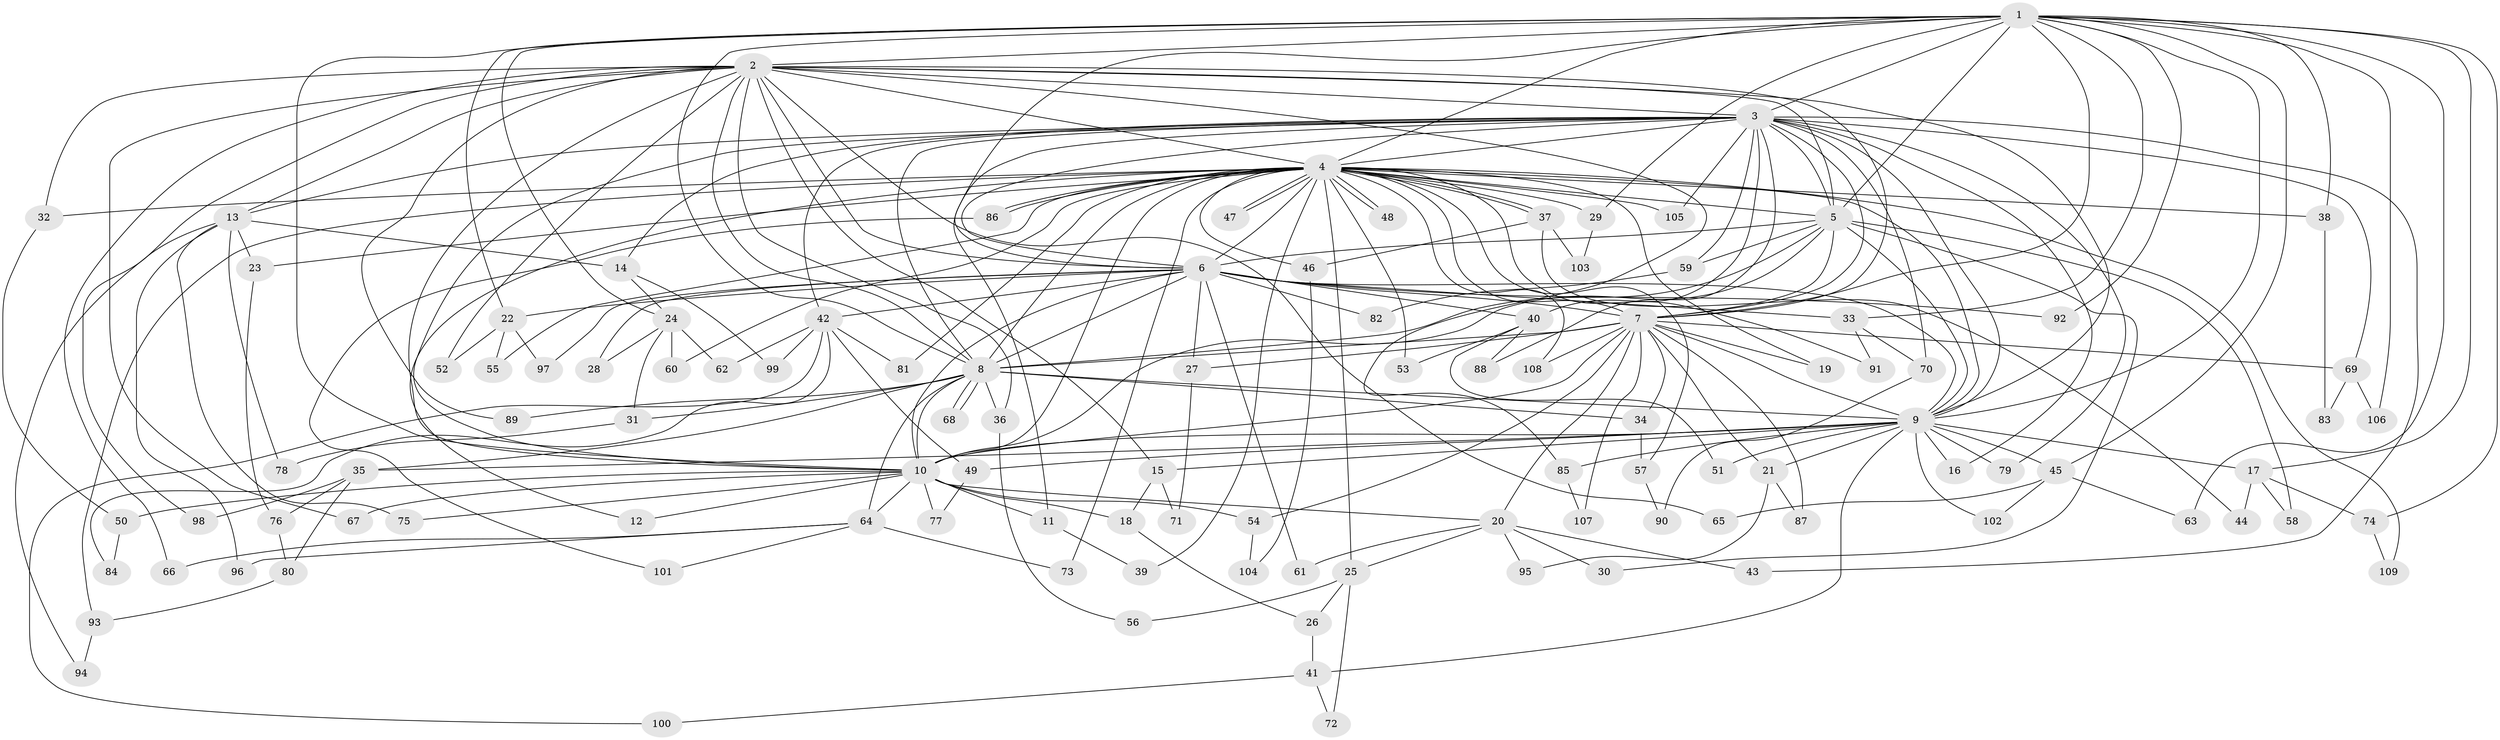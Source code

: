 // Generated by graph-tools (version 1.1) at 2025/34/03/09/25 02:34:59]
// undirected, 109 vertices, 243 edges
graph export_dot {
graph [start="1"]
  node [color=gray90,style=filled];
  1;
  2;
  3;
  4;
  5;
  6;
  7;
  8;
  9;
  10;
  11;
  12;
  13;
  14;
  15;
  16;
  17;
  18;
  19;
  20;
  21;
  22;
  23;
  24;
  25;
  26;
  27;
  28;
  29;
  30;
  31;
  32;
  33;
  34;
  35;
  36;
  37;
  38;
  39;
  40;
  41;
  42;
  43;
  44;
  45;
  46;
  47;
  48;
  49;
  50;
  51;
  52;
  53;
  54;
  55;
  56;
  57;
  58;
  59;
  60;
  61;
  62;
  63;
  64;
  65;
  66;
  67;
  68;
  69;
  70;
  71;
  72;
  73;
  74;
  75;
  76;
  77;
  78;
  79;
  80;
  81;
  82;
  83;
  84;
  85;
  86;
  87;
  88;
  89;
  90;
  91;
  92;
  93;
  94;
  95;
  96;
  97;
  98;
  99;
  100;
  101;
  102;
  103;
  104;
  105;
  106;
  107;
  108;
  109;
  1 -- 2;
  1 -- 3;
  1 -- 4;
  1 -- 5;
  1 -- 6;
  1 -- 7;
  1 -- 8;
  1 -- 9;
  1 -- 10;
  1 -- 17;
  1 -- 22;
  1 -- 24;
  1 -- 29;
  1 -- 33;
  1 -- 38;
  1 -- 45;
  1 -- 63;
  1 -- 74;
  1 -- 92;
  1 -- 106;
  2 -- 3;
  2 -- 4;
  2 -- 5;
  2 -- 6;
  2 -- 7;
  2 -- 8;
  2 -- 9;
  2 -- 10;
  2 -- 13;
  2 -- 15;
  2 -- 32;
  2 -- 36;
  2 -- 52;
  2 -- 65;
  2 -- 66;
  2 -- 67;
  2 -- 85;
  2 -- 89;
  2 -- 98;
  3 -- 4;
  3 -- 5;
  3 -- 6;
  3 -- 7;
  3 -- 8;
  3 -- 9;
  3 -- 10;
  3 -- 11;
  3 -- 13;
  3 -- 14;
  3 -- 16;
  3 -- 40;
  3 -- 42;
  3 -- 43;
  3 -- 59;
  3 -- 69;
  3 -- 70;
  3 -- 79;
  3 -- 88;
  3 -- 105;
  4 -- 5;
  4 -- 6;
  4 -- 7;
  4 -- 8;
  4 -- 9;
  4 -- 10;
  4 -- 12;
  4 -- 19;
  4 -- 23;
  4 -- 25;
  4 -- 29;
  4 -- 32;
  4 -- 37;
  4 -- 37;
  4 -- 38;
  4 -- 39;
  4 -- 46;
  4 -- 47;
  4 -- 47;
  4 -- 48;
  4 -- 48;
  4 -- 53;
  4 -- 55;
  4 -- 57;
  4 -- 60;
  4 -- 73;
  4 -- 81;
  4 -- 86;
  4 -- 86;
  4 -- 91;
  4 -- 93;
  4 -- 105;
  4 -- 108;
  4 -- 109;
  5 -- 6;
  5 -- 7;
  5 -- 8;
  5 -- 9;
  5 -- 10;
  5 -- 30;
  5 -- 58;
  5 -- 59;
  6 -- 7;
  6 -- 8;
  6 -- 9;
  6 -- 10;
  6 -- 22;
  6 -- 27;
  6 -- 28;
  6 -- 33;
  6 -- 40;
  6 -- 42;
  6 -- 61;
  6 -- 82;
  6 -- 92;
  6 -- 97;
  7 -- 8;
  7 -- 9;
  7 -- 10;
  7 -- 19;
  7 -- 20;
  7 -- 21;
  7 -- 27;
  7 -- 34;
  7 -- 54;
  7 -- 69;
  7 -- 87;
  7 -- 107;
  7 -- 108;
  8 -- 9;
  8 -- 10;
  8 -- 31;
  8 -- 34;
  8 -- 35;
  8 -- 36;
  8 -- 64;
  8 -- 68;
  8 -- 68;
  8 -- 89;
  9 -- 10;
  9 -- 15;
  9 -- 16;
  9 -- 17;
  9 -- 21;
  9 -- 35;
  9 -- 41;
  9 -- 45;
  9 -- 49;
  9 -- 51;
  9 -- 79;
  9 -- 85;
  9 -- 102;
  10 -- 11;
  10 -- 12;
  10 -- 18;
  10 -- 20;
  10 -- 50;
  10 -- 54;
  10 -- 64;
  10 -- 67;
  10 -- 75;
  10 -- 77;
  11 -- 39;
  13 -- 14;
  13 -- 23;
  13 -- 75;
  13 -- 78;
  13 -- 94;
  13 -- 96;
  14 -- 24;
  14 -- 99;
  15 -- 18;
  15 -- 71;
  17 -- 44;
  17 -- 58;
  17 -- 74;
  18 -- 26;
  20 -- 25;
  20 -- 30;
  20 -- 43;
  20 -- 61;
  20 -- 95;
  21 -- 87;
  21 -- 95;
  22 -- 52;
  22 -- 55;
  22 -- 97;
  23 -- 76;
  24 -- 28;
  24 -- 31;
  24 -- 60;
  24 -- 62;
  25 -- 26;
  25 -- 56;
  25 -- 72;
  26 -- 41;
  27 -- 71;
  29 -- 103;
  31 -- 78;
  32 -- 50;
  33 -- 70;
  33 -- 91;
  34 -- 57;
  35 -- 76;
  35 -- 80;
  35 -- 98;
  36 -- 56;
  37 -- 44;
  37 -- 46;
  37 -- 103;
  38 -- 83;
  40 -- 51;
  40 -- 53;
  40 -- 88;
  41 -- 72;
  41 -- 100;
  42 -- 49;
  42 -- 62;
  42 -- 81;
  42 -- 84;
  42 -- 99;
  42 -- 100;
  45 -- 63;
  45 -- 65;
  45 -- 102;
  46 -- 104;
  49 -- 77;
  50 -- 84;
  54 -- 104;
  57 -- 90;
  59 -- 82;
  64 -- 66;
  64 -- 73;
  64 -- 96;
  64 -- 101;
  69 -- 83;
  69 -- 106;
  70 -- 90;
  74 -- 109;
  76 -- 80;
  80 -- 93;
  85 -- 107;
  86 -- 101;
  93 -- 94;
}
